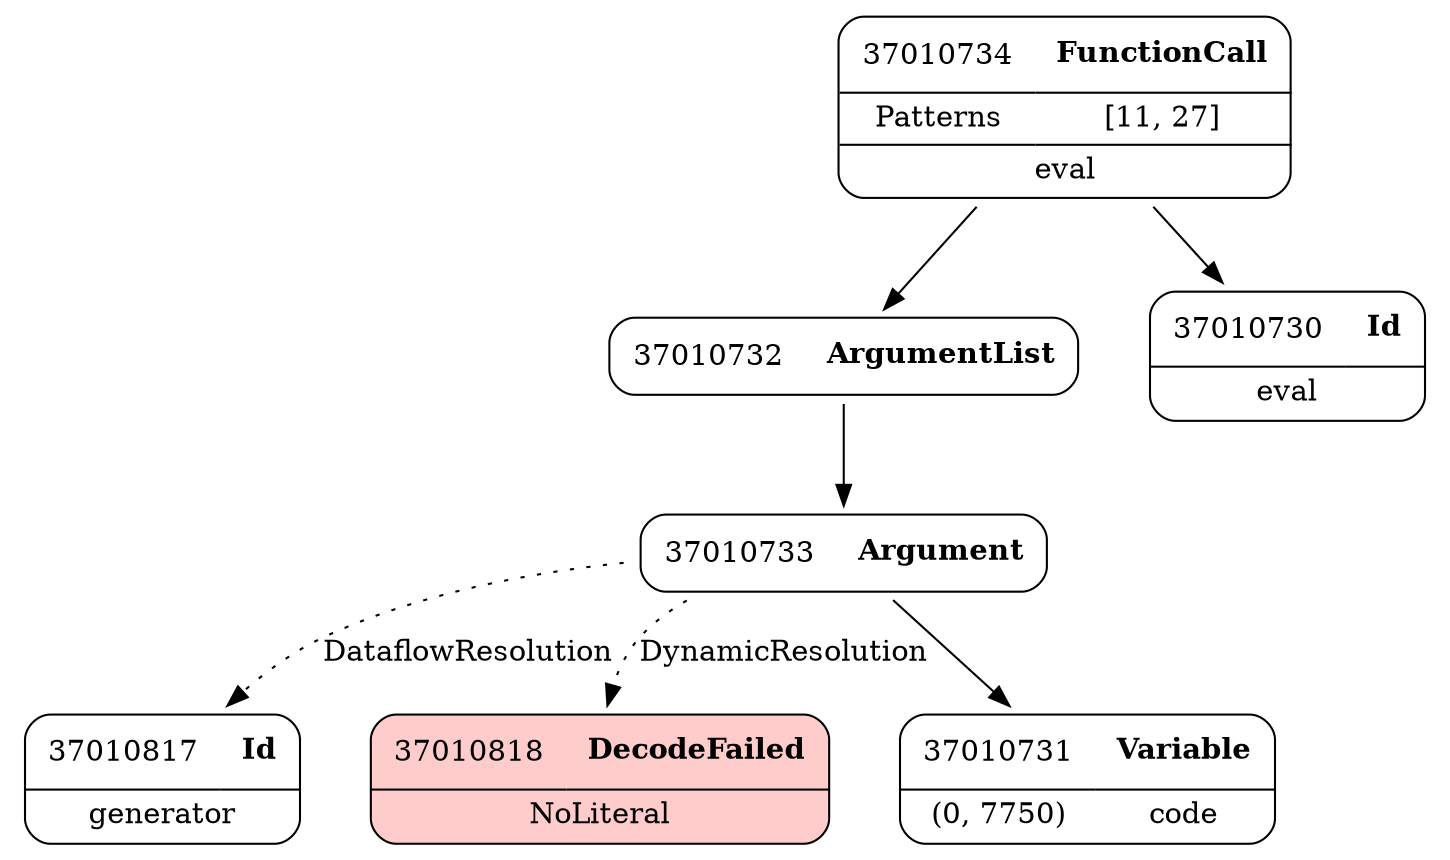 digraph ast {
node [shape=none];
37010817 [label=<<TABLE border='1' cellspacing='0' cellpadding='10' style='rounded' ><TR><TD border='0'>37010817</TD><TD border='0'><B>Id</B></TD></TR><HR/><TR><TD border='0' cellpadding='5' colspan='2'>generator</TD></TR></TABLE>>];
37010818 [label=<<TABLE border='1' cellspacing='0' cellpadding='10' style='rounded' bgcolor='#FFCCCC' ><TR><TD border='0'>37010818</TD><TD border='0'><B>DecodeFailed</B></TD></TR><HR/><TR><TD border='0' cellpadding='5' colspan='2'>NoLiteral</TD></TR></TABLE>>];
37010732 [label=<<TABLE border='1' cellspacing='0' cellpadding='10' style='rounded' ><TR><TD border='0'>37010732</TD><TD border='0'><B>ArgumentList</B></TD></TR></TABLE>>];
37010732 -> 37010733 [weight=2];
37010733 [label=<<TABLE border='1' cellspacing='0' cellpadding='10' style='rounded' ><TR><TD border='0'>37010733</TD><TD border='0'><B>Argument</B></TD></TR></TABLE>>];
37010733 -> 37010731 [weight=2];
37010733 -> 37010818 [style=dotted,label=DynamicResolution];
37010733 -> 37010817 [style=dotted,label=DataflowResolution];
37010734 [label=<<TABLE border='1' cellspacing='0' cellpadding='10' style='rounded' ><TR><TD border='0'>37010734</TD><TD border='0'><B>FunctionCall</B></TD></TR><HR/><TR><TD border='0' cellpadding='5'>Patterns</TD><TD border='0' cellpadding='5'>[11, 27]</TD></TR><HR/><TR><TD border='0' cellpadding='5' colspan='2'>eval</TD></TR></TABLE>>];
37010734 -> 37010730 [weight=2];
37010734 -> 37010732 [weight=2];
37010730 [label=<<TABLE border='1' cellspacing='0' cellpadding='10' style='rounded' ><TR><TD border='0'>37010730</TD><TD border='0'><B>Id</B></TD></TR><HR/><TR><TD border='0' cellpadding='5' colspan='2'>eval</TD></TR></TABLE>>];
37010731 [label=<<TABLE border='1' cellspacing='0' cellpadding='10' style='rounded' ><TR><TD border='0'>37010731</TD><TD border='0'><B>Variable</B></TD></TR><HR/><TR><TD border='0' cellpadding='5'>(0, 7750)</TD><TD border='0' cellpadding='5'>code</TD></TR></TABLE>>];
}
